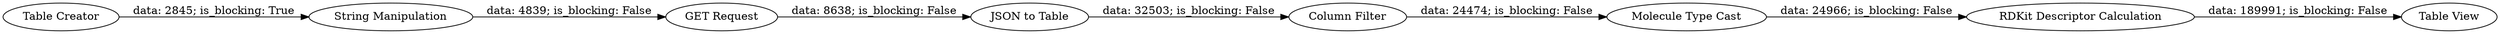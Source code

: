 digraph {
	"8216450380755602504_23" [label="String Manipulation"]
	"8216450380755602504_26" [label="JSON to Table"]
	"8216450380755602504_25" [label="Molecule Type Cast"]
	"8216450380755602504_24" [label="Table View"]
	"8216450380755602504_27" [label="GET Request"]
	"8216450380755602504_29" [label="RDKit Descriptor Calculation"]
	"8216450380755602504_28" [label="Column Filter"]
	"8216450380755602504_22" [label="Table Creator"]
	"8216450380755602504_28" -> "8216450380755602504_25" [label="data: 24474; is_blocking: False"]
	"8216450380755602504_23" -> "8216450380755602504_27" [label="data: 4839; is_blocking: False"]
	"8216450380755602504_26" -> "8216450380755602504_28" [label="data: 32503; is_blocking: False"]
	"8216450380755602504_27" -> "8216450380755602504_26" [label="data: 8638; is_blocking: False"]
	"8216450380755602504_25" -> "8216450380755602504_29" [label="data: 24966; is_blocking: False"]
	"8216450380755602504_22" -> "8216450380755602504_23" [label="data: 2845; is_blocking: True"]
	"8216450380755602504_29" -> "8216450380755602504_24" [label="data: 189991; is_blocking: False"]
	rankdir=LR
}
